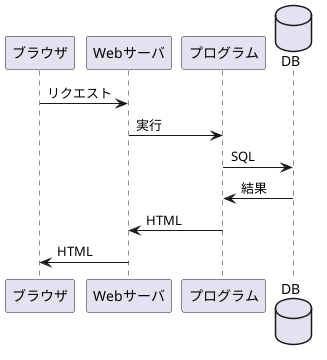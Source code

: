 @startuml
participant ブラウザ
participant Webサーバ
participant プログラム
database DB
ブラウザ -> Webサーバ:リクエスト
Webサーバ -> プログラム:実行
プログラム -> DB:SQL
DB -> プログラム:結果
プログラム -> Webサーバ:HTML
Webサーバ -> ブラウザ:HTML
@enduml